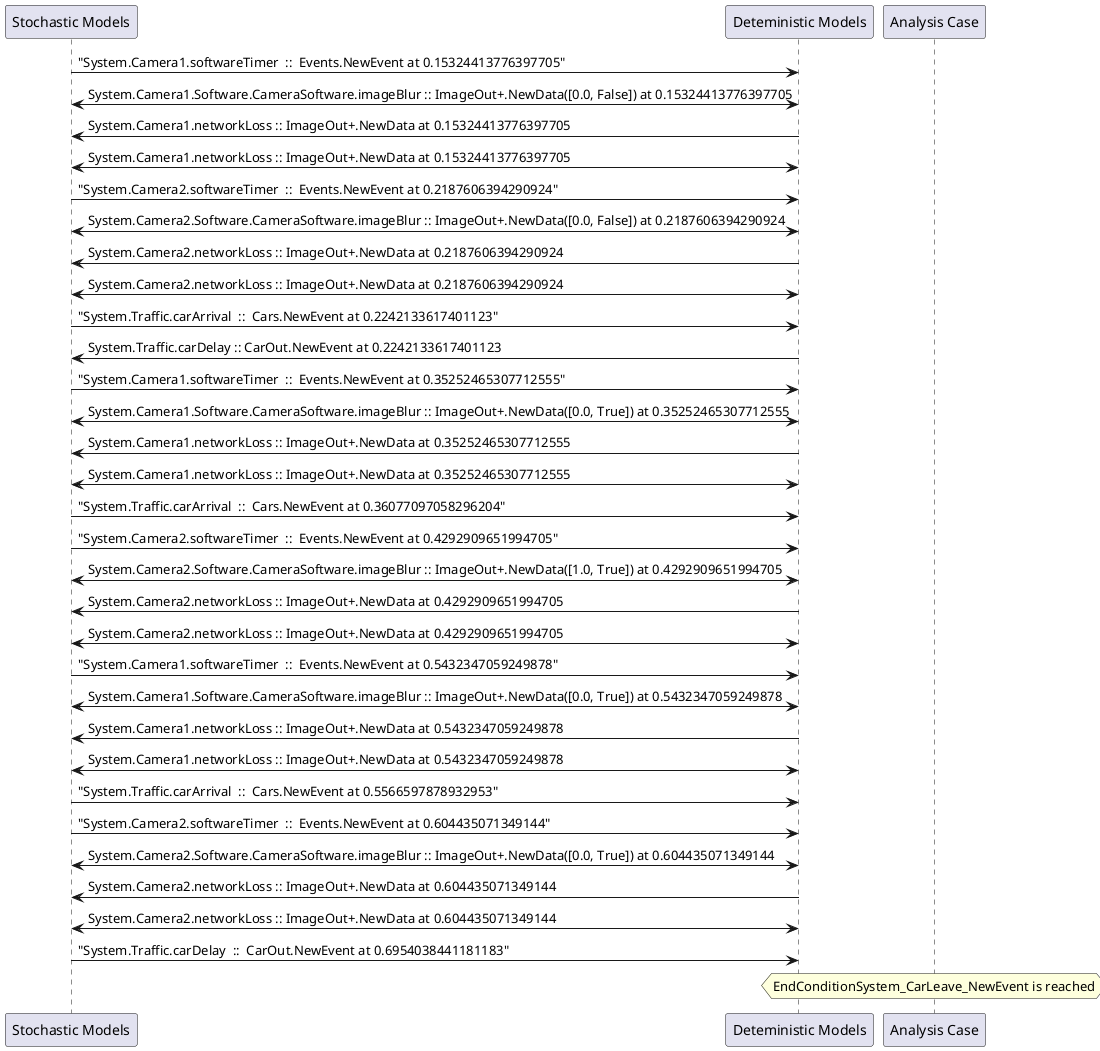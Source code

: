 
	@startuml
	participant "Stochastic Models" as stochmodel
	participant "Deteministic Models" as detmodel
	participant "Analysis Case" as analysis
	{33607_stop} stochmodel -> detmodel : "System.Camera1.softwareTimer  ::  Events.NewEvent at 0.15324413776397705"
detmodel <-> stochmodel : System.Camera1.Software.CameraSoftware.imageBlur :: ImageOut+.NewData([0.0, False]) at 0.15324413776397705
detmodel -> stochmodel : System.Camera1.networkLoss :: ImageOut+.NewData at 0.15324413776397705
detmodel <-> stochmodel : System.Camera1.networkLoss :: ImageOut+.NewData at 0.15324413776397705
{33623_stop} stochmodel -> detmodel : "System.Camera2.softwareTimer  ::  Events.NewEvent at 0.2187606394290924"
detmodel <-> stochmodel : System.Camera2.Software.CameraSoftware.imageBlur :: ImageOut+.NewData([0.0, False]) at 0.2187606394290924
detmodel -> stochmodel : System.Camera2.networkLoss :: ImageOut+.NewData at 0.2187606394290924
detmodel <-> stochmodel : System.Camera2.networkLoss :: ImageOut+.NewData at 0.2187606394290924
{33639_stop} stochmodel -> detmodel : "System.Traffic.carArrival  ::  Cars.NewEvent at 0.2242133617401123"
{33653_start} detmodel -> stochmodel : System.Traffic.carDelay :: CarOut.NewEvent at 0.2242133617401123
{33608_stop} stochmodel -> detmodel : "System.Camera1.softwareTimer  ::  Events.NewEvent at 0.35252465307712555"
detmodel <-> stochmodel : System.Camera1.Software.CameraSoftware.imageBlur :: ImageOut+.NewData([0.0, True]) at 0.35252465307712555
detmodel -> stochmodel : System.Camera1.networkLoss :: ImageOut+.NewData at 0.35252465307712555
detmodel <-> stochmodel : System.Camera1.networkLoss :: ImageOut+.NewData at 0.35252465307712555
{33640_stop} stochmodel -> detmodel : "System.Traffic.carArrival  ::  Cars.NewEvent at 0.36077097058296204"
{33624_stop} stochmodel -> detmodel : "System.Camera2.softwareTimer  ::  Events.NewEvent at 0.4292909651994705"
detmodel <-> stochmodel : System.Camera2.Software.CameraSoftware.imageBlur :: ImageOut+.NewData([1.0, True]) at 0.4292909651994705
detmodel -> stochmodel : System.Camera2.networkLoss :: ImageOut+.NewData at 0.4292909651994705
detmodel <-> stochmodel : System.Camera2.networkLoss :: ImageOut+.NewData at 0.4292909651994705
{33609_stop} stochmodel -> detmodel : "System.Camera1.softwareTimer  ::  Events.NewEvent at 0.5432347059249878"
detmodel <-> stochmodel : System.Camera1.Software.CameraSoftware.imageBlur :: ImageOut+.NewData([0.0, True]) at 0.5432347059249878
detmodel -> stochmodel : System.Camera1.networkLoss :: ImageOut+.NewData at 0.5432347059249878
detmodel <-> stochmodel : System.Camera1.networkLoss :: ImageOut+.NewData at 0.5432347059249878
{33641_stop} stochmodel -> detmodel : "System.Traffic.carArrival  ::  Cars.NewEvent at 0.5566597878932953"
{33625_stop} stochmodel -> detmodel : "System.Camera2.softwareTimer  ::  Events.NewEvent at 0.604435071349144"
detmodel <-> stochmodel : System.Camera2.Software.CameraSoftware.imageBlur :: ImageOut+.NewData([0.0, True]) at 0.604435071349144
detmodel -> stochmodel : System.Camera2.networkLoss :: ImageOut+.NewData at 0.604435071349144
detmodel <-> stochmodel : System.Camera2.networkLoss :: ImageOut+.NewData at 0.604435071349144
{33653_stop} stochmodel -> detmodel : "System.Traffic.carDelay  ::  CarOut.NewEvent at 0.6954038441181183"
{33653_start} <-> {33653_stop} : delay
hnote over analysis 
EndConditionSystem_CarLeave_NewEvent is reached
endnote
@enduml